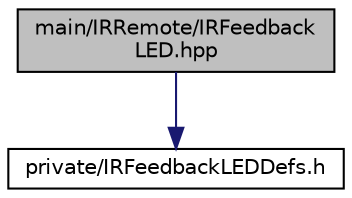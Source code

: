 digraph "main/IRRemote/IRFeedbackLED.hpp"
{
 // LATEX_PDF_SIZE
  edge [fontname="Helvetica",fontsize="10",labelfontname="Helvetica",labelfontsize="10"];
  node [fontname="Helvetica",fontsize="10",shape=record];
  Node1 [label="main/IRRemote/IRFeedback\lLED.hpp",height=0.2,width=0.4,color="black", fillcolor="grey75", style="filled", fontcolor="black",tooltip="All Feedback LED specific functions are contained in this file."];
  Node1 -> Node2 [color="midnightblue",fontsize="10",style="solid",fontname="Helvetica"];
  Node2 [label="private/IRFeedbackLEDDefs.h",height=0.2,width=0.4,color="black", fillcolor="white", style="filled",URL="$private_2_i_r_feedback_l_e_d_defs_8h.html",tooltip="All feedback LED definitions are contained in this file."];
}
